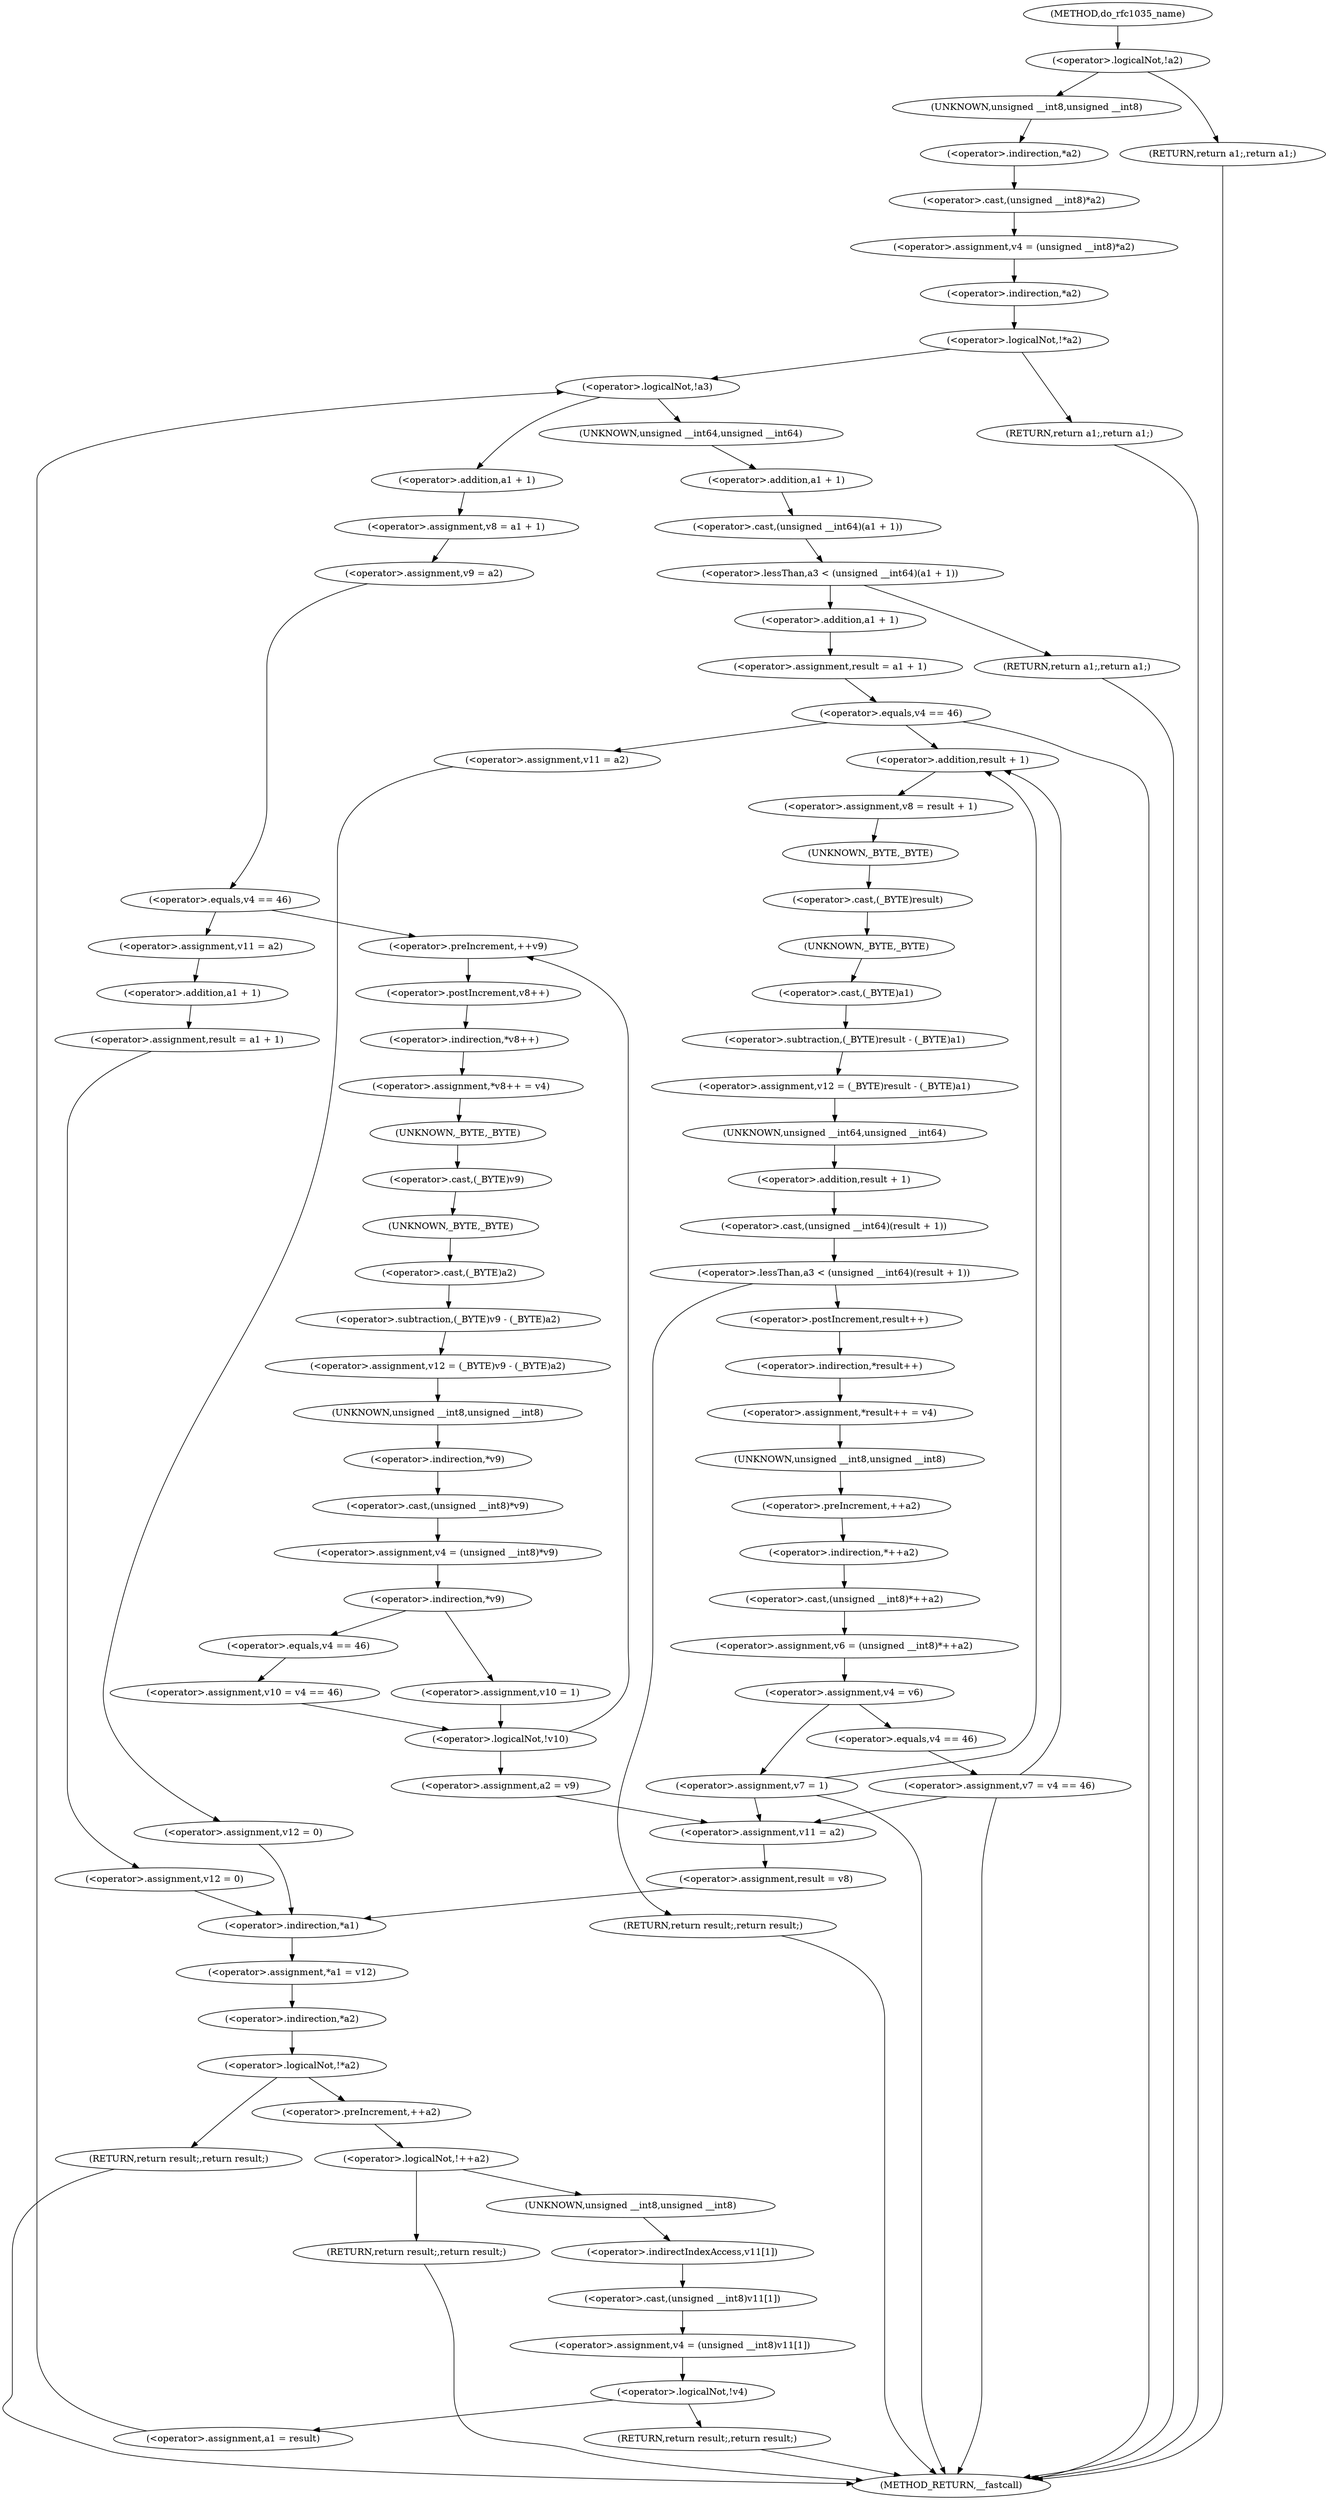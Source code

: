 digraph do_rfc1035_name {  
"1000125" [label = "(<operator>.logicalNot,!a2)" ]
"1000127" [label = "(RETURN,return a1;,return a1;)" ]
"1000129" [label = "(<operator>.assignment,v4 = (unsigned __int8)*a2)" ]
"1000131" [label = "(<operator>.cast,(unsigned __int8)*a2)" ]
"1000132" [label = "(UNKNOWN,unsigned __int8,unsigned __int8)" ]
"1000133" [label = "(<operator>.indirection,*a2)" ]
"1000136" [label = "(<operator>.logicalNot,!*a2)" ]
"1000137" [label = "(<operator>.indirection,*a2)" ]
"1000139" [label = "(RETURN,return a1;,return a1;)" ]
"1000142" [label = "(<operator>.logicalNot,!a3)" ]
"1000145" [label = "(<operator>.assignment,v8 = a1 + 1)" ]
"1000147" [label = "(<operator>.addition,a1 + 1)" ]
"1000150" [label = "(<operator>.assignment,v9 = a2)" ]
"1000154" [label = "(<operator>.equals,v4 == 46)" ]
"1000158" [label = "(<operator>.assignment,v11 = a2)" ]
"1000161" [label = "(<operator>.assignment,result = a1 + 1)" ]
"1000163" [label = "(<operator>.addition,a1 + 1)" ]
"1000166" [label = "(<operator>.assignment,v12 = 0)" ]
"1000173" [label = "(<operator>.preIncrement,++v9)" ]
"1000175" [label = "(<operator>.assignment,*v8++ = v4)" ]
"1000176" [label = "(<operator>.indirection,*v8++)" ]
"1000177" [label = "(<operator>.postIncrement,v8++)" ]
"1000180" [label = "(<operator>.assignment,v12 = (_BYTE)v9 - (_BYTE)a2)" ]
"1000182" [label = "(<operator>.subtraction,(_BYTE)v9 - (_BYTE)a2)" ]
"1000183" [label = "(<operator>.cast,(_BYTE)v9)" ]
"1000184" [label = "(UNKNOWN,_BYTE,_BYTE)" ]
"1000186" [label = "(<operator>.cast,(_BYTE)a2)" ]
"1000187" [label = "(UNKNOWN,_BYTE,_BYTE)" ]
"1000189" [label = "(<operator>.assignment,v4 = (unsigned __int8)*v9)" ]
"1000191" [label = "(<operator>.cast,(unsigned __int8)*v9)" ]
"1000192" [label = "(UNKNOWN,unsigned __int8,unsigned __int8)" ]
"1000193" [label = "(<operator>.indirection,*v9)" ]
"1000196" [label = "(<operator>.indirection,*v9)" ]
"1000198" [label = "(<operator>.assignment,v10 = v4 == 46)" ]
"1000200" [label = "(<operator>.equals,v4 == 46)" ]
"1000204" [label = "(<operator>.assignment,v10 = 1)" ]
"1000207" [label = "(<operator>.logicalNot,!v10)" ]
"1000209" [label = "(<operator>.assignment,a2 = v9)" ]
"1000213" [label = "(<operator>.assignment,v11 = a2)" ]
"1000216" [label = "(<operator>.assignment,result = v8)" ]
"1000220" [label = "(<operator>.assignment,*a1 = v12)" ]
"1000221" [label = "(<operator>.indirection,*a1)" ]
"1000225" [label = "(<operator>.logicalNot,!*a2)" ]
"1000226" [label = "(<operator>.indirection,*a2)" ]
"1000228" [label = "(RETURN,return result;,return result;)" ]
"1000231" [label = "(<operator>.logicalNot,!++a2)" ]
"1000232" [label = "(<operator>.preIncrement,++a2)" ]
"1000234" [label = "(RETURN,return result;,return result;)" ]
"1000236" [label = "(<operator>.assignment,v4 = (unsigned __int8)v11[1])" ]
"1000238" [label = "(<operator>.cast,(unsigned __int8)v11[1])" ]
"1000239" [label = "(UNKNOWN,unsigned __int8,unsigned __int8)" ]
"1000240" [label = "(<operator>.indirectIndexAccess,v11[1])" ]
"1000244" [label = "(<operator>.logicalNot,!v4)" ]
"1000246" [label = "(RETURN,return result;,return result;)" ]
"1000248" [label = "(<operator>.assignment,a1 = result)" ]
"1000252" [label = "(<operator>.lessThan,a3 < (unsigned __int64)(a1 + 1))" ]
"1000254" [label = "(<operator>.cast,(unsigned __int64)(a1 + 1))" ]
"1000255" [label = "(UNKNOWN,unsigned __int64,unsigned __int64)" ]
"1000256" [label = "(<operator>.addition,a1 + 1)" ]
"1000259" [label = "(RETURN,return a1;,return a1;)" ]
"1000261" [label = "(<operator>.assignment,result = a1 + 1)" ]
"1000263" [label = "(<operator>.addition,a1 + 1)" ]
"1000267" [label = "(<operator>.equals,v4 == 46)" ]
"1000271" [label = "(<operator>.assignment,v11 = a2)" ]
"1000274" [label = "(<operator>.assignment,v12 = 0)" ]
"1000281" [label = "(<operator>.assignment,v8 = result + 1)" ]
"1000283" [label = "(<operator>.addition,result + 1)" ]
"1000286" [label = "(<operator>.assignment,v12 = (_BYTE)result - (_BYTE)a1)" ]
"1000288" [label = "(<operator>.subtraction,(_BYTE)result - (_BYTE)a1)" ]
"1000289" [label = "(<operator>.cast,(_BYTE)result)" ]
"1000290" [label = "(UNKNOWN,_BYTE,_BYTE)" ]
"1000292" [label = "(<operator>.cast,(_BYTE)a1)" ]
"1000293" [label = "(UNKNOWN,_BYTE,_BYTE)" ]
"1000296" [label = "(<operator>.lessThan,a3 < (unsigned __int64)(result + 1))" ]
"1000298" [label = "(<operator>.cast,(unsigned __int64)(result + 1))" ]
"1000299" [label = "(UNKNOWN,unsigned __int64,unsigned __int64)" ]
"1000300" [label = "(<operator>.addition,result + 1)" ]
"1000303" [label = "(RETURN,return result;,return result;)" ]
"1000305" [label = "(<operator>.assignment,*result++ = v4)" ]
"1000306" [label = "(<operator>.indirection,*result++)" ]
"1000307" [label = "(<operator>.postIncrement,result++)" ]
"1000310" [label = "(<operator>.assignment,v6 = (unsigned __int8)*++a2)" ]
"1000312" [label = "(<operator>.cast,(unsigned __int8)*++a2)" ]
"1000313" [label = "(UNKNOWN,unsigned __int8,unsigned __int8)" ]
"1000314" [label = "(<operator>.indirection,*++a2)" ]
"1000315" [label = "(<operator>.preIncrement,++a2)" ]
"1000317" [label = "(<operator>.assignment,v4 = v6)" ]
"1000322" [label = "(<operator>.assignment,v7 = v4 == 46)" ]
"1000324" [label = "(<operator>.equals,v4 == 46)" ]
"1000328" [label = "(<operator>.assignment,v7 = 1)" ]
"1000110" [label = "(METHOD,do_rfc1035_name)" ]
"1000334" [label = "(METHOD_RETURN,__fastcall)" ]
  "1000125" -> "1000127" 
  "1000125" -> "1000132" 
  "1000127" -> "1000334" 
  "1000129" -> "1000137" 
  "1000131" -> "1000129" 
  "1000132" -> "1000133" 
  "1000133" -> "1000131" 
  "1000136" -> "1000139" 
  "1000136" -> "1000142" 
  "1000137" -> "1000136" 
  "1000139" -> "1000334" 
  "1000142" -> "1000147" 
  "1000142" -> "1000255" 
  "1000145" -> "1000150" 
  "1000147" -> "1000145" 
  "1000150" -> "1000154" 
  "1000154" -> "1000158" 
  "1000154" -> "1000173" 
  "1000158" -> "1000163" 
  "1000161" -> "1000166" 
  "1000163" -> "1000161" 
  "1000166" -> "1000221" 
  "1000173" -> "1000177" 
  "1000175" -> "1000184" 
  "1000176" -> "1000175" 
  "1000177" -> "1000176" 
  "1000180" -> "1000192" 
  "1000182" -> "1000180" 
  "1000183" -> "1000187" 
  "1000184" -> "1000183" 
  "1000186" -> "1000182" 
  "1000187" -> "1000186" 
  "1000189" -> "1000196" 
  "1000191" -> "1000189" 
  "1000192" -> "1000193" 
  "1000193" -> "1000191" 
  "1000196" -> "1000200" 
  "1000196" -> "1000204" 
  "1000198" -> "1000207" 
  "1000200" -> "1000198" 
  "1000204" -> "1000207" 
  "1000207" -> "1000173" 
  "1000207" -> "1000209" 
  "1000209" -> "1000213" 
  "1000213" -> "1000216" 
  "1000216" -> "1000221" 
  "1000220" -> "1000226" 
  "1000221" -> "1000220" 
  "1000225" -> "1000228" 
  "1000225" -> "1000232" 
  "1000226" -> "1000225" 
  "1000228" -> "1000334" 
  "1000231" -> "1000234" 
  "1000231" -> "1000239" 
  "1000232" -> "1000231" 
  "1000234" -> "1000334" 
  "1000236" -> "1000244" 
  "1000238" -> "1000236" 
  "1000239" -> "1000240" 
  "1000240" -> "1000238" 
  "1000244" -> "1000246" 
  "1000244" -> "1000248" 
  "1000246" -> "1000334" 
  "1000248" -> "1000142" 
  "1000252" -> "1000259" 
  "1000252" -> "1000263" 
  "1000254" -> "1000252" 
  "1000255" -> "1000256" 
  "1000256" -> "1000254" 
  "1000259" -> "1000334" 
  "1000261" -> "1000267" 
  "1000263" -> "1000261" 
  "1000267" -> "1000271" 
  "1000267" -> "1000334" 
  "1000267" -> "1000283" 
  "1000271" -> "1000274" 
  "1000274" -> "1000221" 
  "1000281" -> "1000290" 
  "1000283" -> "1000281" 
  "1000286" -> "1000299" 
  "1000288" -> "1000286" 
  "1000289" -> "1000293" 
  "1000290" -> "1000289" 
  "1000292" -> "1000288" 
  "1000293" -> "1000292" 
  "1000296" -> "1000303" 
  "1000296" -> "1000307" 
  "1000298" -> "1000296" 
  "1000299" -> "1000300" 
  "1000300" -> "1000298" 
  "1000303" -> "1000334" 
  "1000305" -> "1000313" 
  "1000306" -> "1000305" 
  "1000307" -> "1000306" 
  "1000310" -> "1000317" 
  "1000312" -> "1000310" 
  "1000313" -> "1000315" 
  "1000314" -> "1000312" 
  "1000315" -> "1000314" 
  "1000317" -> "1000324" 
  "1000317" -> "1000328" 
  "1000322" -> "1000334" 
  "1000322" -> "1000283" 
  "1000322" -> "1000213" 
  "1000324" -> "1000322" 
  "1000328" -> "1000334" 
  "1000328" -> "1000283" 
  "1000328" -> "1000213" 
  "1000110" -> "1000125" 
}
